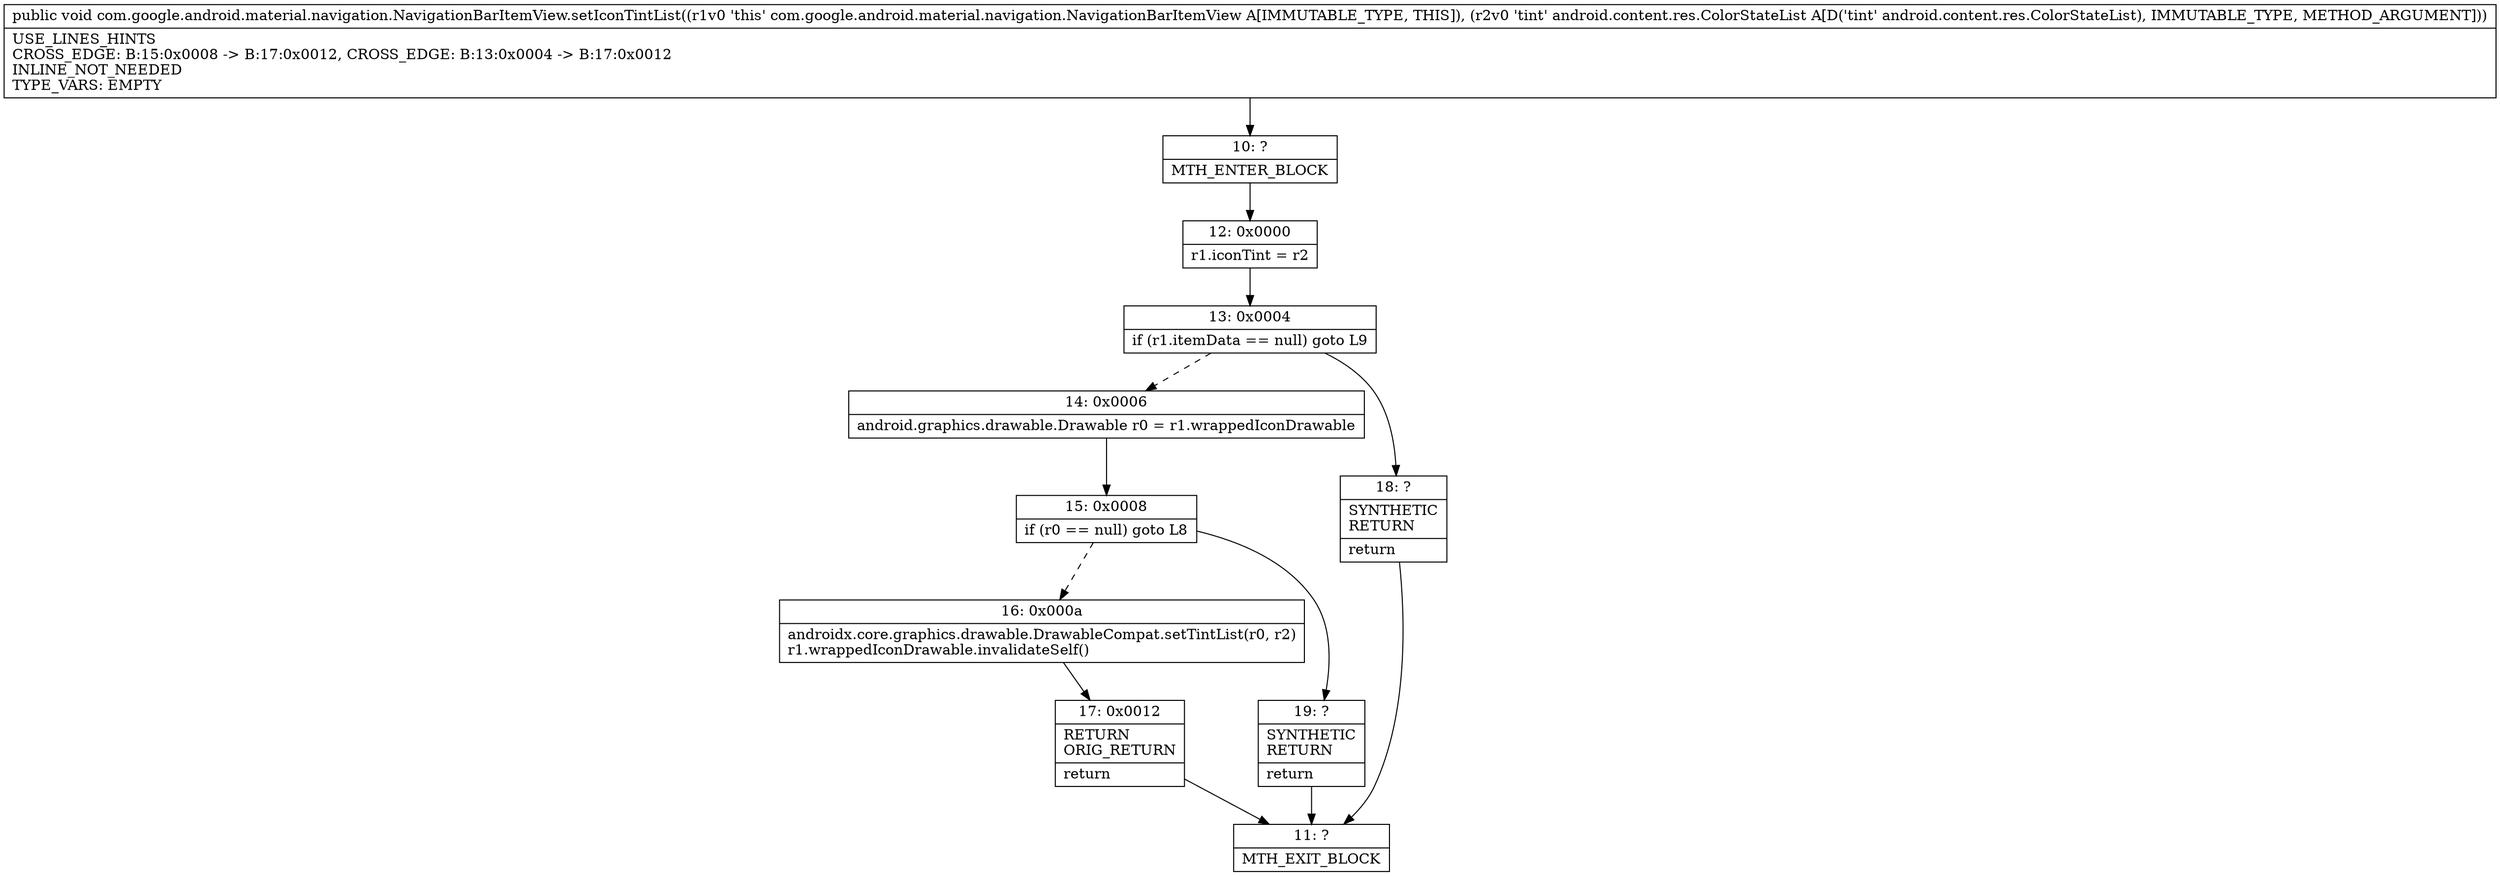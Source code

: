 digraph "CFG forcom.google.android.material.navigation.NavigationBarItemView.setIconTintList(Landroid\/content\/res\/ColorStateList;)V" {
Node_10 [shape=record,label="{10\:\ ?|MTH_ENTER_BLOCK\l}"];
Node_12 [shape=record,label="{12\:\ 0x0000|r1.iconTint = r2\l}"];
Node_13 [shape=record,label="{13\:\ 0x0004|if (r1.itemData == null) goto L9\l}"];
Node_14 [shape=record,label="{14\:\ 0x0006|android.graphics.drawable.Drawable r0 = r1.wrappedIconDrawable\l}"];
Node_15 [shape=record,label="{15\:\ 0x0008|if (r0 == null) goto L8\l}"];
Node_16 [shape=record,label="{16\:\ 0x000a|androidx.core.graphics.drawable.DrawableCompat.setTintList(r0, r2)\lr1.wrappedIconDrawable.invalidateSelf()\l}"];
Node_17 [shape=record,label="{17\:\ 0x0012|RETURN\lORIG_RETURN\l|return\l}"];
Node_11 [shape=record,label="{11\:\ ?|MTH_EXIT_BLOCK\l}"];
Node_19 [shape=record,label="{19\:\ ?|SYNTHETIC\lRETURN\l|return\l}"];
Node_18 [shape=record,label="{18\:\ ?|SYNTHETIC\lRETURN\l|return\l}"];
MethodNode[shape=record,label="{public void com.google.android.material.navigation.NavigationBarItemView.setIconTintList((r1v0 'this' com.google.android.material.navigation.NavigationBarItemView A[IMMUTABLE_TYPE, THIS]), (r2v0 'tint' android.content.res.ColorStateList A[D('tint' android.content.res.ColorStateList), IMMUTABLE_TYPE, METHOD_ARGUMENT]))  | USE_LINES_HINTS\lCROSS_EDGE: B:15:0x0008 \-\> B:17:0x0012, CROSS_EDGE: B:13:0x0004 \-\> B:17:0x0012\lINLINE_NOT_NEEDED\lTYPE_VARS: EMPTY\l}"];
MethodNode -> Node_10;Node_10 -> Node_12;
Node_12 -> Node_13;
Node_13 -> Node_14[style=dashed];
Node_13 -> Node_18;
Node_14 -> Node_15;
Node_15 -> Node_16[style=dashed];
Node_15 -> Node_19;
Node_16 -> Node_17;
Node_17 -> Node_11;
Node_19 -> Node_11;
Node_18 -> Node_11;
}

